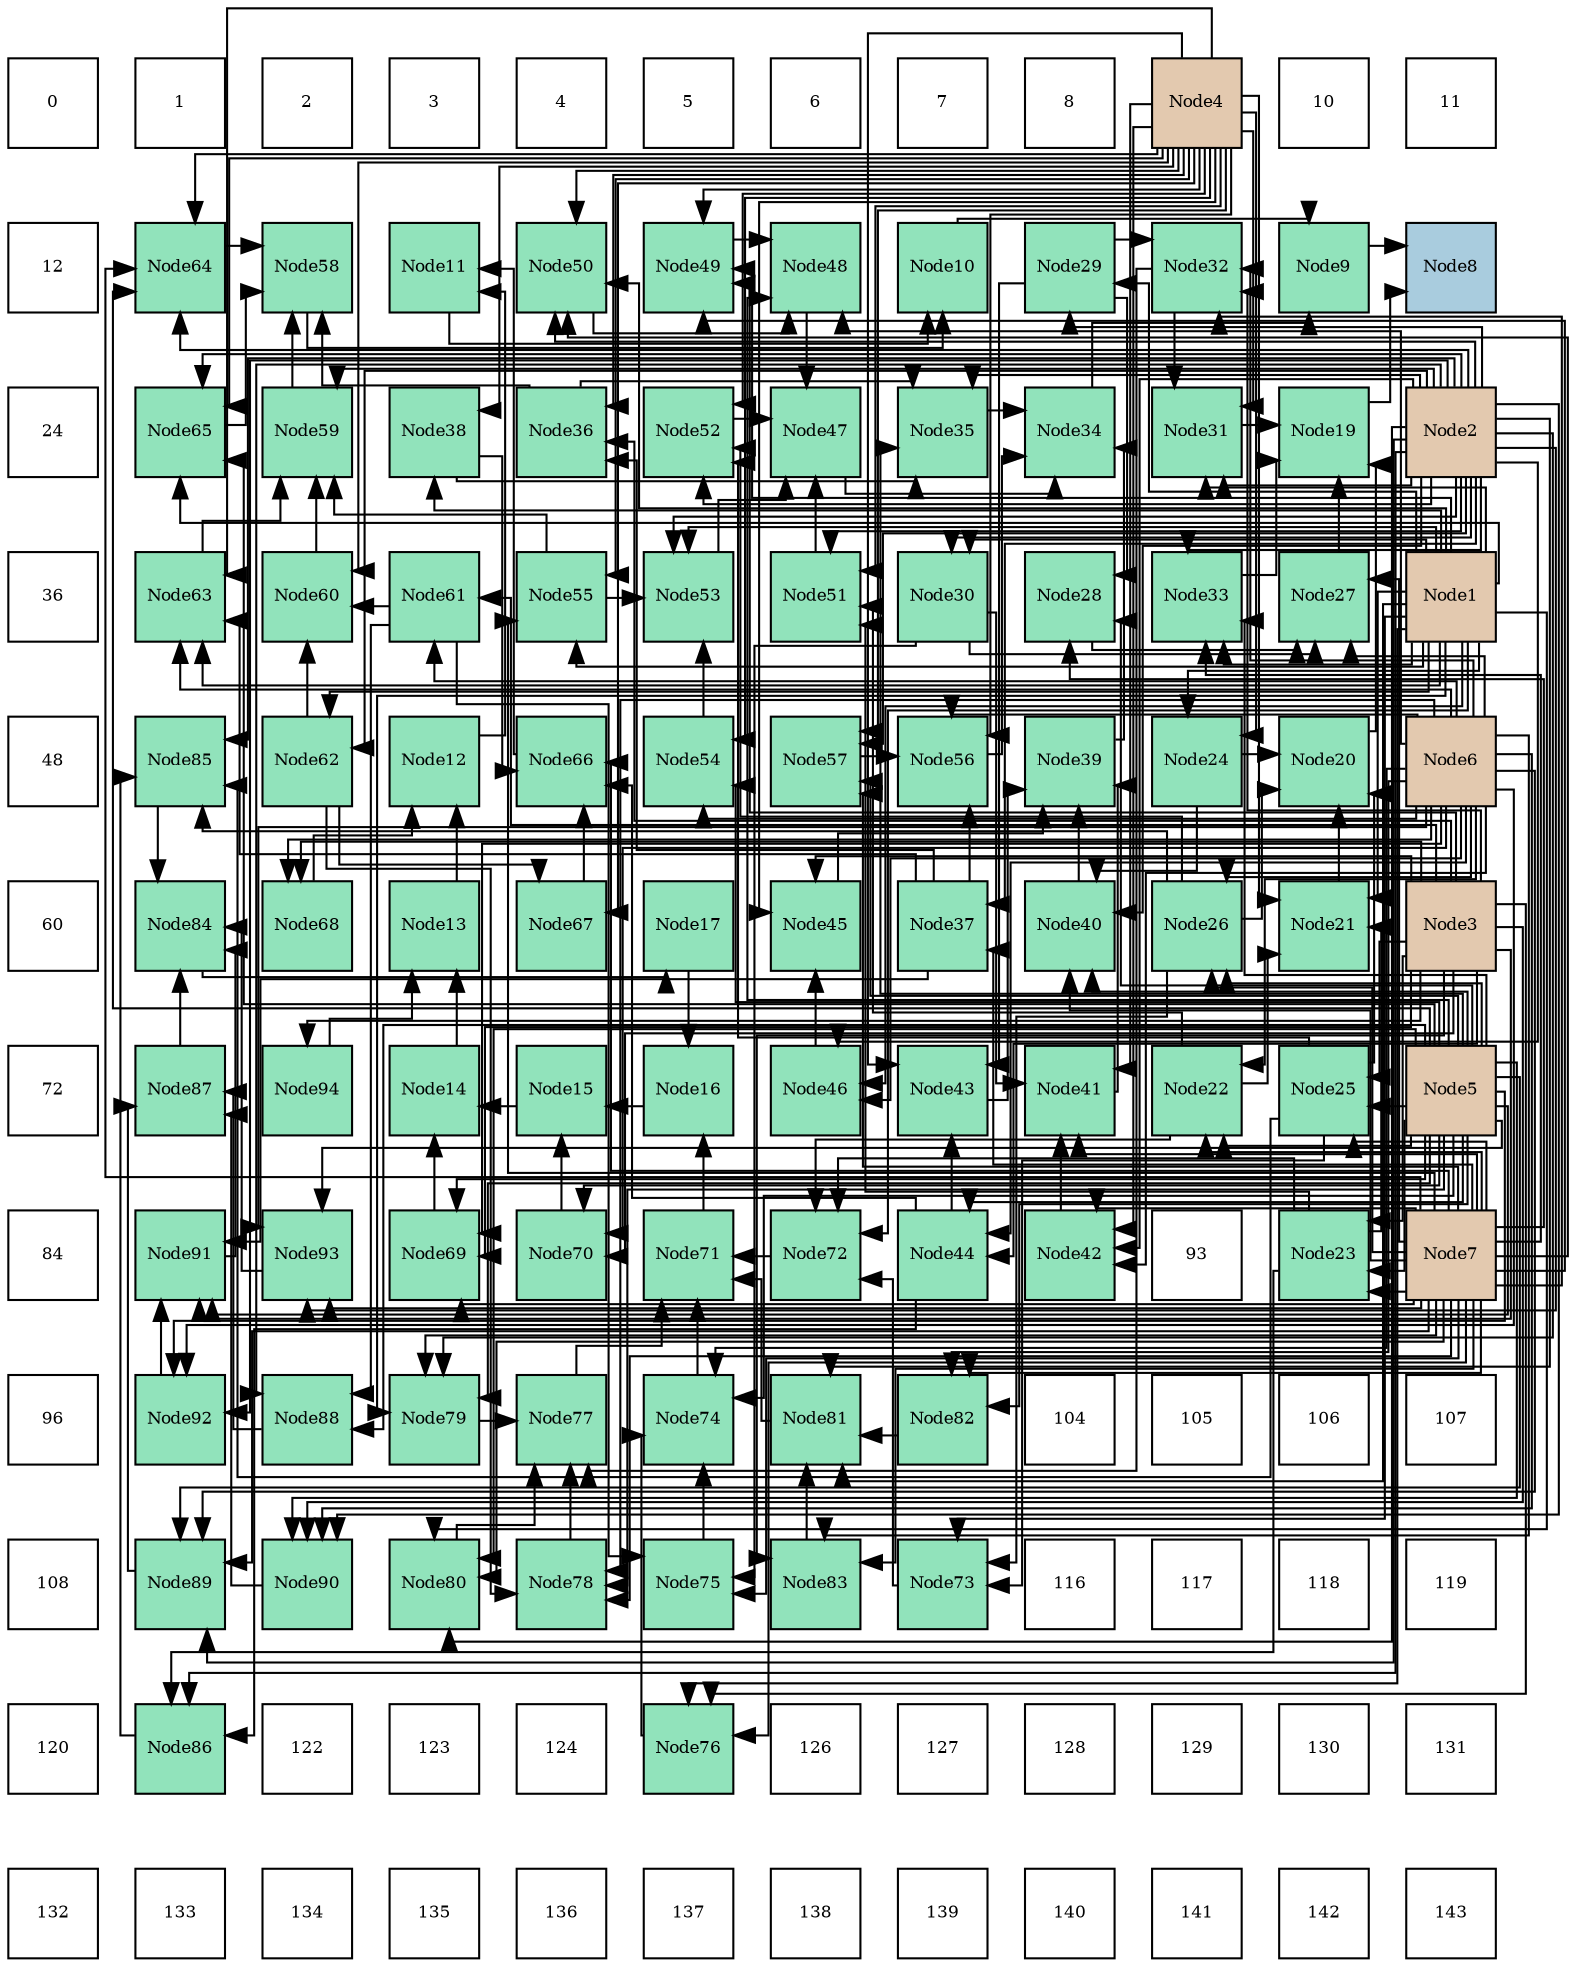 digraph layout{
 rankdir=TB;
 splines=ortho;
 node [style=filled shape=square fixedsize=true width=0.6];
0[label="0", fontsize=8, fillcolor="#ffffff"];
1[label="1", fontsize=8, fillcolor="#ffffff"];
2[label="2", fontsize=8, fillcolor="#ffffff"];
3[label="3", fontsize=8, fillcolor="#ffffff"];
4[label="4", fontsize=8, fillcolor="#ffffff"];
5[label="5", fontsize=8, fillcolor="#ffffff"];
6[label="6", fontsize=8, fillcolor="#ffffff"];
7[label="7", fontsize=8, fillcolor="#ffffff"];
8[label="8", fontsize=8, fillcolor="#ffffff"];
9[label="Node4", fontsize=8, fillcolor="#e3c9af"];
10[label="10", fontsize=8, fillcolor="#ffffff"];
11[label="11", fontsize=8, fillcolor="#ffffff"];
12[label="12", fontsize=8, fillcolor="#ffffff"];
13[label="Node64", fontsize=8, fillcolor="#91e3bb"];
14[label="Node58", fontsize=8, fillcolor="#91e3bb"];
15[label="Node11", fontsize=8, fillcolor="#91e3bb"];
16[label="Node50", fontsize=8, fillcolor="#91e3bb"];
17[label="Node49", fontsize=8, fillcolor="#91e3bb"];
18[label="Node48", fontsize=8, fillcolor="#91e3bb"];
19[label="Node10", fontsize=8, fillcolor="#91e3bb"];
20[label="Node29", fontsize=8, fillcolor="#91e3bb"];
21[label="Node32", fontsize=8, fillcolor="#91e3bb"];
22[label="Node9", fontsize=8, fillcolor="#91e3bb"];
23[label="Node8", fontsize=8, fillcolor="#a9ccde"];
24[label="24", fontsize=8, fillcolor="#ffffff"];
25[label="Node65", fontsize=8, fillcolor="#91e3bb"];
26[label="Node59", fontsize=8, fillcolor="#91e3bb"];
27[label="Node38", fontsize=8, fillcolor="#91e3bb"];
28[label="Node36", fontsize=8, fillcolor="#91e3bb"];
29[label="Node52", fontsize=8, fillcolor="#91e3bb"];
30[label="Node47", fontsize=8, fillcolor="#91e3bb"];
31[label="Node35", fontsize=8, fillcolor="#91e3bb"];
32[label="Node34", fontsize=8, fillcolor="#91e3bb"];
33[label="Node31", fontsize=8, fillcolor="#91e3bb"];
34[label="Node19", fontsize=8, fillcolor="#91e3bb"];
35[label="Node2", fontsize=8, fillcolor="#e3c9af"];
36[label="36", fontsize=8, fillcolor="#ffffff"];
37[label="Node63", fontsize=8, fillcolor="#91e3bb"];
38[label="Node60", fontsize=8, fillcolor="#91e3bb"];
39[label="Node61", fontsize=8, fillcolor="#91e3bb"];
40[label="Node55", fontsize=8, fillcolor="#91e3bb"];
41[label="Node53", fontsize=8, fillcolor="#91e3bb"];
42[label="Node51", fontsize=8, fillcolor="#91e3bb"];
43[label="Node30", fontsize=8, fillcolor="#91e3bb"];
44[label="Node28", fontsize=8, fillcolor="#91e3bb"];
45[label="Node33", fontsize=8, fillcolor="#91e3bb"];
46[label="Node27", fontsize=8, fillcolor="#91e3bb"];
47[label="Node1", fontsize=8, fillcolor="#e3c9af"];
48[label="48", fontsize=8, fillcolor="#ffffff"];
49[label="Node85", fontsize=8, fillcolor="#91e3bb"];
50[label="Node62", fontsize=8, fillcolor="#91e3bb"];
51[label="Node12", fontsize=8, fillcolor="#91e3bb"];
52[label="Node66", fontsize=8, fillcolor="#91e3bb"];
53[label="Node54", fontsize=8, fillcolor="#91e3bb"];
54[label="Node57", fontsize=8, fillcolor="#91e3bb"];
55[label="Node56", fontsize=8, fillcolor="#91e3bb"];
56[label="Node39", fontsize=8, fillcolor="#91e3bb"];
57[label="Node24", fontsize=8, fillcolor="#91e3bb"];
58[label="Node20", fontsize=8, fillcolor="#91e3bb"];
59[label="Node6", fontsize=8, fillcolor="#e3c9af"];
60[label="60", fontsize=8, fillcolor="#ffffff"];
61[label="Node84", fontsize=8, fillcolor="#91e3bb"];
62[label="Node68", fontsize=8, fillcolor="#91e3bb"];
63[label="Node13", fontsize=8, fillcolor="#91e3bb"];
64[label="Node67", fontsize=8, fillcolor="#91e3bb"];
65[label="Node17", fontsize=8, fillcolor="#91e3bb"];
66[label="Node45", fontsize=8, fillcolor="#91e3bb"];
67[label="Node37", fontsize=8, fillcolor="#91e3bb"];
68[label="Node40", fontsize=8, fillcolor="#91e3bb"];
69[label="Node26", fontsize=8, fillcolor="#91e3bb"];
70[label="Node21", fontsize=8, fillcolor="#91e3bb"];
71[label="Node3", fontsize=8, fillcolor="#e3c9af"];
72[label="72", fontsize=8, fillcolor="#ffffff"];
73[label="Node87", fontsize=8, fillcolor="#91e3bb"];
74[label="Node94", fontsize=8, fillcolor="#91e3bb"];
75[label="Node14", fontsize=8, fillcolor="#91e3bb"];
76[label="Node15", fontsize=8, fillcolor="#91e3bb"];
77[label="Node16", fontsize=8, fillcolor="#91e3bb"];
78[label="Node46", fontsize=8, fillcolor="#91e3bb"];
79[label="Node43", fontsize=8, fillcolor="#91e3bb"];
80[label="Node41", fontsize=8, fillcolor="#91e3bb"];
81[label="Node22", fontsize=8, fillcolor="#91e3bb"];
82[label="Node25", fontsize=8, fillcolor="#91e3bb"];
83[label="Node5", fontsize=8, fillcolor="#e3c9af"];
84[label="84", fontsize=8, fillcolor="#ffffff"];
85[label="Node91", fontsize=8, fillcolor="#91e3bb"];
86[label="Node93", fontsize=8, fillcolor="#91e3bb"];
87[label="Node69", fontsize=8, fillcolor="#91e3bb"];
88[label="Node70", fontsize=8, fillcolor="#91e3bb"];
89[label="Node71", fontsize=8, fillcolor="#91e3bb"];
90[label="Node72", fontsize=8, fillcolor="#91e3bb"];
91[label="Node44", fontsize=8, fillcolor="#91e3bb"];
92[label="Node42", fontsize=8, fillcolor="#91e3bb"];
93[label="93", fontsize=8, fillcolor="#ffffff"];
94[label="Node23", fontsize=8, fillcolor="#91e3bb"];
95[label="Node7", fontsize=8, fillcolor="#e3c9af"];
96[label="96", fontsize=8, fillcolor="#ffffff"];
97[label="Node92", fontsize=8, fillcolor="#91e3bb"];
98[label="Node88", fontsize=8, fillcolor="#91e3bb"];
99[label="Node79", fontsize=8, fillcolor="#91e3bb"];
100[label="Node77", fontsize=8, fillcolor="#91e3bb"];
101[label="Node74", fontsize=8, fillcolor="#91e3bb"];
102[label="Node81", fontsize=8, fillcolor="#91e3bb"];
103[label="Node82", fontsize=8, fillcolor="#91e3bb"];
104[label="104", fontsize=8, fillcolor="#ffffff"];
105[label="105", fontsize=8, fillcolor="#ffffff"];
106[label="106", fontsize=8, fillcolor="#ffffff"];
107[label="107", fontsize=8, fillcolor="#ffffff"];
108[label="108", fontsize=8, fillcolor="#ffffff"];
109[label="Node89", fontsize=8, fillcolor="#91e3bb"];
110[label="Node90", fontsize=8, fillcolor="#91e3bb"];
111[label="Node80", fontsize=8, fillcolor="#91e3bb"];
112[label="Node78", fontsize=8, fillcolor="#91e3bb"];
113[label="Node75", fontsize=8, fillcolor="#91e3bb"];
114[label="Node83", fontsize=8, fillcolor="#91e3bb"];
115[label="Node73", fontsize=8, fillcolor="#91e3bb"];
116[label="116", fontsize=8, fillcolor="#ffffff"];
117[label="117", fontsize=8, fillcolor="#ffffff"];
118[label="118", fontsize=8, fillcolor="#ffffff"];
119[label="119", fontsize=8, fillcolor="#ffffff"];
120[label="120", fontsize=8, fillcolor="#ffffff"];
121[label="Node86", fontsize=8, fillcolor="#91e3bb"];
122[label="122", fontsize=8, fillcolor="#ffffff"];
123[label="123", fontsize=8, fillcolor="#ffffff"];
124[label="124", fontsize=8, fillcolor="#ffffff"];
125[label="Node76", fontsize=8, fillcolor="#91e3bb"];
126[label="126", fontsize=8, fillcolor="#ffffff"];
127[label="127", fontsize=8, fillcolor="#ffffff"];
128[label="128", fontsize=8, fillcolor="#ffffff"];
129[label="129", fontsize=8, fillcolor="#ffffff"];
130[label="130", fontsize=8, fillcolor="#ffffff"];
131[label="131", fontsize=8, fillcolor="#ffffff"];
132[label="132", fontsize=8, fillcolor="#ffffff"];
133[label="133", fontsize=8, fillcolor="#ffffff"];
134[label="134", fontsize=8, fillcolor="#ffffff"];
135[label="135", fontsize=8, fillcolor="#ffffff"];
136[label="136", fontsize=8, fillcolor="#ffffff"];
137[label="137", fontsize=8, fillcolor="#ffffff"];
138[label="138", fontsize=8, fillcolor="#ffffff"];
139[label="139", fontsize=8, fillcolor="#ffffff"];
140[label="140", fontsize=8, fillcolor="#ffffff"];
141[label="141", fontsize=8, fillcolor="#ffffff"];
142[label="142", fontsize=8, fillcolor="#ffffff"];
143[label="143", fontsize=8, fillcolor="#ffffff"];
edge [constraint=false, style=vis];22 -> 23;
34 -> 23;
19 -> 22;
32 -> 22;
15 -> 19;
14 -> 19;
51 -> 15;
52 -> 15;
63 -> 51;
62 -> 51;
75 -> 63;
74 -> 63;
76 -> 75;
87 -> 75;
77 -> 76;
88 -> 76;
65 -> 77;
89 -> 77;
61 -> 65;
58 -> 34;
46 -> 34;
33 -> 34;
45 -> 34;
31 -> 32;
56 -> 32;
30 -> 32;
55 -> 32;
26 -> 14;
28 -> 14;
13 -> 14;
25 -> 14;
90 -> 89;
101 -> 89;
100 -> 89;
102 -> 89;
49 -> 61;
73 -> 61;
85 -> 61;
86 -> 61;
70 -> 58;
57 -> 58;
82 -> 58;
69 -> 58;
44 -> 46;
43 -> 46;
59 -> 46;
95 -> 46;
21 -> 33;
47 -> 33;
35 -> 33;
9 -> 33;
28 -> 31;
27 -> 31;
35 -> 31;
83 -> 31;
68 -> 56;
80 -> 56;
79 -> 56;
66 -> 56;
18 -> 30;
42 -> 30;
29 -> 30;
41 -> 30;
38 -> 26;
37 -> 26;
40 -> 26;
35 -> 26;
64 -> 52;
27 -> 52;
91 -> 52;
95 -> 52;
115 -> 90;
81 -> 90;
94 -> 90;
47 -> 90;
113 -> 101;
125 -> 101;
83 -> 101;
59 -> 101;
21 -> 100;
112 -> 100;
99 -> 100;
111 -> 100;
121 -> 49;
82 -> 49;
69 -> 49;
35 -> 49;
98 -> 73;
109 -> 73;
110 -> 73;
81 -> 70;
94 -> 70;
47 -> 70;
9 -> 70;
20 -> 44;
83 -> 44;
95 -> 44;
20 -> 21;
71 -> 21;
59 -> 21;
95 -> 21;
67 -> 28;
71 -> 28;
9 -> 28;
57 -> 68;
35 -> 68;
83 -> 68;
95 -> 68;
43 -> 80;
92 -> 80;
9 -> 80;
95 -> 80;
20 -> 79;
91 -> 79;
9 -> 79;
78 -> 66;
71 -> 66;
9 -> 66;
17 -> 18;
16 -> 18;
83 -> 18;
59 -> 18;
81 -> 42;
94 -> 42;
35 -> 42;
9 -> 42;
82 -> 29;
69 -> 29;
35 -> 29;
9 -> 29;
53 -> 41;
40 -> 41;
47 -> 41;
35 -> 41;
67 -> 55;
54 -> 55;
9 -> 55;
59 -> 55;
39 -> 38;
50 -> 38;
9 -> 38;
67 -> 37;
47 -> 37;
9 -> 37;
59 -> 37;
50 -> 64;
9 -> 64;
82 -> 115;
69 -> 115;
47 -> 115;
43 -> 113;
39 -> 113;
95 -> 113;
50 -> 112;
83 -> 112;
59 -> 112;
95 -> 112;
103 -> 102;
114 -> 102;
47 -> 102;
35 -> 102;
94 -> 121;
91 -> 121;
35 -> 121;
39 -> 98;
35 -> 98;
83 -> 98;
67 -> 85;
97 -> 85;
71 -> 85;
83 -> 85;
83 -> 81;
59 -> 81;
95 -> 81;
71 -> 94;
83 -> 94;
95 -> 94;
47 -> 57;
9 -> 57;
71 -> 82;
83 -> 82;
95 -> 82;
83 -> 69;
59 -> 69;
95 -> 69;
47 -> 20;
35 -> 20;
47 -> 43;
35 -> 43;
47 -> 45;
35 -> 45;
83 -> 45;
95 -> 45;
35 -> 67;
95 -> 67;
47 -> 27;
9 -> 27;
35 -> 92;
9 -> 92;
59 -> 92;
95 -> 92;
71 -> 91;
83 -> 91;
59 -> 91;
47 -> 78;
35 -> 78;
59 -> 78;
47 -> 17;
71 -> 17;
9 -> 17;
95 -> 17;
47 -> 16;
35 -> 16;
9 -> 16;
95 -> 16;
9 -> 53;
83 -> 53;
59 -> 53;
47 -> 40;
9 -> 40;
95 -> 40;
35 -> 54;
9 -> 54;
83 -> 54;
95 -> 54;
71 -> 39;
59 -> 39;
47 -> 50;
35 -> 50;
35 -> 13;
9 -> 13;
83 -> 13;
95 -> 13;
47 -> 25;
35 -> 25;
9 -> 25;
83 -> 25;
71 -> 62;
59 -> 62;
71 -> 87;
83 -> 87;
59 -> 87;
95 -> 87;
71 -> 88;
83 -> 88;
59 -> 88;
47 -> 125;
71 -> 125;
95 -> 125;
47 -> 99;
35 -> 99;
83 -> 99;
95 -> 99;
47 -> 111;
35 -> 111;
83 -> 111;
95 -> 111;
83 -> 103;
59 -> 103;
95 -> 103;
71 -> 114;
59 -> 114;
95 -> 114;
35 -> 109;
83 -> 109;
59 -> 109;
95 -> 109;
35 -> 110;
71 -> 110;
83 -> 110;
59 -> 110;
35 -> 97;
83 -> 97;
59 -> 97;
35 -> 86;
83 -> 86;
59 -> 86;
95 -> 86;
71 -> 74;
edge [constraint=true, style=invis];
0 -> 12 -> 24 -> 36 -> 48 -> 60 -> 72 -> 84 -> 96 -> 108 -> 120 -> 132;
1 -> 13 -> 25 -> 37 -> 49 -> 61 -> 73 -> 85 -> 97 -> 109 -> 121 -> 133;
2 -> 14 -> 26 -> 38 -> 50 -> 62 -> 74 -> 86 -> 98 -> 110 -> 122 -> 134;
3 -> 15 -> 27 -> 39 -> 51 -> 63 -> 75 -> 87 -> 99 -> 111 -> 123 -> 135;
4 -> 16 -> 28 -> 40 -> 52 -> 64 -> 76 -> 88 -> 100 -> 112 -> 124 -> 136;
5 -> 17 -> 29 -> 41 -> 53 -> 65 -> 77 -> 89 -> 101 -> 113 -> 125 -> 137;
6 -> 18 -> 30 -> 42 -> 54 -> 66 -> 78 -> 90 -> 102 -> 114 -> 126 -> 138;
7 -> 19 -> 31 -> 43 -> 55 -> 67 -> 79 -> 91 -> 103 -> 115 -> 127 -> 139;
8 -> 20 -> 32 -> 44 -> 56 -> 68 -> 80 -> 92 -> 104 -> 116 -> 128 -> 140;
9 -> 21 -> 33 -> 45 -> 57 -> 69 -> 81 -> 93 -> 105 -> 117 -> 129 -> 141;
10 -> 22 -> 34 -> 46 -> 58 -> 70 -> 82 -> 94 -> 106 -> 118 -> 130 -> 142;
11 -> 23 -> 35 -> 47 -> 59 -> 71 -> 83 -> 95 -> 107 -> 119 -> 131 -> 143;
rank = same {0 -> 1 -> 2 -> 3 -> 4 -> 5 -> 6 -> 7 -> 8 -> 9 -> 10 -> 11};
rank = same {12 -> 13 -> 14 -> 15 -> 16 -> 17 -> 18 -> 19 -> 20 -> 21 -> 22 -> 23};
rank = same {24 -> 25 -> 26 -> 27 -> 28 -> 29 -> 30 -> 31 -> 32 -> 33 -> 34 -> 35};
rank = same {36 -> 37 -> 38 -> 39 -> 40 -> 41 -> 42 -> 43 -> 44 -> 45 -> 46 -> 47};
rank = same {48 -> 49 -> 50 -> 51 -> 52 -> 53 -> 54 -> 55 -> 56 -> 57 -> 58 -> 59};
rank = same {60 -> 61 -> 62 -> 63 -> 64 -> 65 -> 66 -> 67 -> 68 -> 69 -> 70 -> 71};
rank = same {72 -> 73 -> 74 -> 75 -> 76 -> 77 -> 78 -> 79 -> 80 -> 81 -> 82 -> 83};
rank = same {84 -> 85 -> 86 -> 87 -> 88 -> 89 -> 90 -> 91 -> 92 -> 93 -> 94 -> 95};
rank = same {96 -> 97 -> 98 -> 99 -> 100 -> 101 -> 102 -> 103 -> 104 -> 105 -> 106 -> 107};
rank = same {108 -> 109 -> 110 -> 111 -> 112 -> 113 -> 114 -> 115 -> 116 -> 117 -> 118 -> 119};
rank = same {120 -> 121 -> 122 -> 123 -> 124 -> 125 -> 126 -> 127 -> 128 -> 129 -> 130 -> 131};
rank = same {132 -> 133 -> 134 -> 135 -> 136 -> 137 -> 138 -> 139 -> 140 -> 141 -> 142 -> 143};
}